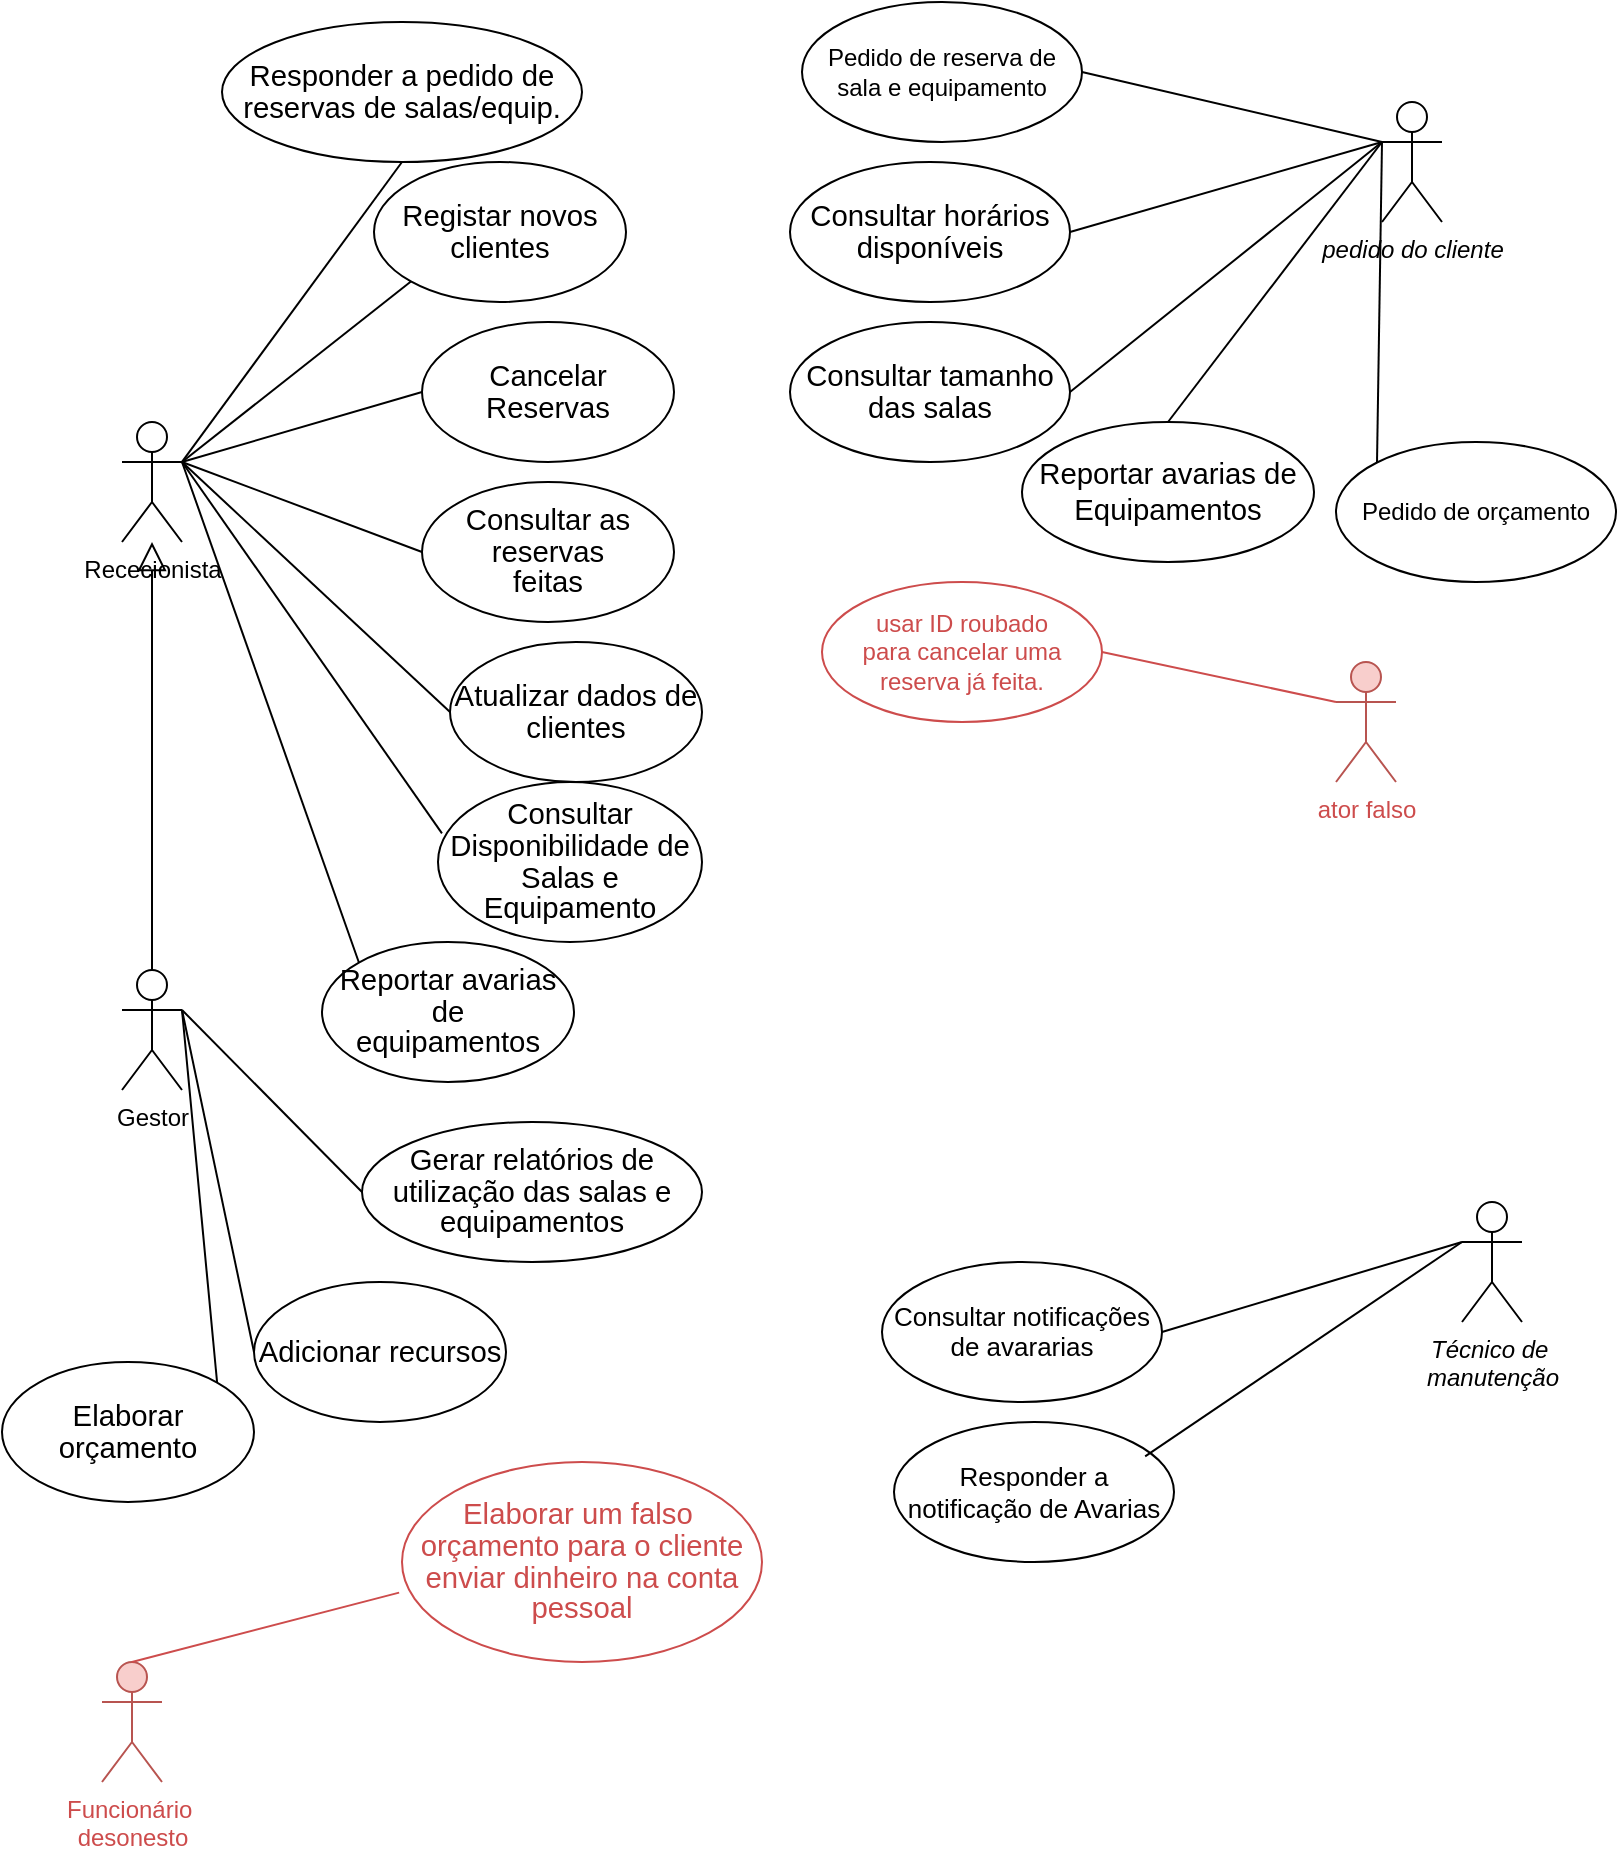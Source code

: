 <mxfile version="24.7.17">
  <diagram name="Page-1" id="_91OfXjMhS5V9stdpYnl">
    <mxGraphModel dx="1500" dy="796" grid="1" gridSize="10" guides="1" tooltips="1" connect="1" arrows="1" fold="1" page="1" pageScale="1" pageWidth="827" pageHeight="1169" math="0" shadow="0">
      <root>
        <mxCell id="0" />
        <mxCell id="1" parent="0" />
        <mxCell id="m1uv0q1TDtLl2snAq41z-1" value="Rececionista" style="shape=umlActor;html=1;verticalLabelPosition=bottom;verticalAlign=top;align=center;" parent="1" vertex="1">
          <mxGeometry x="80" y="270" width="30" height="60" as="geometry" />
        </mxCell>
        <mxCell id="m1uv0q1TDtLl2snAq41z-2" value="Gestor" style="shape=umlActor;html=1;verticalLabelPosition=bottom;verticalAlign=top;align=center;" parent="1" vertex="1">
          <mxGeometry x="80" y="544" width="30" height="60" as="geometry" />
        </mxCell>
        <mxCell id="m1uv0q1TDtLl2snAq41z-6" value="&lt;span style=&quot;font-size:11.0pt;line-height:107%;&lt;br/&gt;font-family:&amp;quot;Aptos&amp;quot;,sans-serif;mso-ascii-theme-font:minor-latin;mso-fareast-font-family:&lt;br/&gt;Aptos;mso-fareast-theme-font:minor-latin;mso-hansi-theme-font:minor-latin;&lt;br/&gt;mso-bidi-font-family:Arial;mso-bidi-theme-font:minor-bidi;mso-ansi-language:&lt;br/&gt;PT;mso-fareast-language:EN-US;mso-bidi-language:AR-SA&quot;&gt;Responder a pedido de reservas de salas/equip.&lt;/span&gt;" style="ellipse;whiteSpace=wrap;html=1;fontStyle=0" parent="1" vertex="1">
          <mxGeometry x="130" y="70" width="180" height="70" as="geometry" />
        </mxCell>
        <mxCell id="m1uv0q1TDtLl2snAq41z-10" value="" style="edgeStyle=none;html=1;endArrow=block;endFill=0;endSize=12;verticalAlign=bottom;rounded=0;exitX=0.5;exitY=0;exitDx=0;exitDy=0;exitPerimeter=0;" parent="1" source="m1uv0q1TDtLl2snAq41z-2" target="m1uv0q1TDtLl2snAq41z-1" edge="1">
          <mxGeometry width="160" relative="1" as="geometry">
            <mxPoint x="160" y="430" as="sourcePoint" />
            <mxPoint x="320" y="430" as="targetPoint" />
          </mxGeometry>
        </mxCell>
        <mxCell id="m1uv0q1TDtLl2snAq41z-11" value="&lt;span style=&quot;font-size:11.0pt;line-height:107%;&lt;br/&gt;font-family:&amp;quot;Aptos&amp;quot;,sans-serif;mso-ascii-theme-font:minor-latin;mso-fareast-font-family:&lt;br/&gt;Aptos;mso-fareast-theme-font:minor-latin;mso-hansi-theme-font:minor-latin;&lt;br/&gt;mso-bidi-font-family:Arial;mso-bidi-theme-font:minor-bidi;mso-ansi-language:&lt;br/&gt;PT;mso-fareast-language:EN-US;mso-bidi-language:AR-SA&quot;&gt;Registar novos clientes&lt;/span&gt;" style="ellipse;whiteSpace=wrap;html=1;fontStyle=0" parent="1" vertex="1">
          <mxGeometry x="206" y="140" width="126" height="70" as="geometry" />
        </mxCell>
        <mxCell id="m1uv0q1TDtLl2snAq41z-12" value="&lt;span style=&quot;font-size:11.0pt;line-height:107%;&lt;br/&gt;font-family:&amp;quot;Aptos&amp;quot;,sans-serif;mso-ascii-theme-font:minor-latin;mso-fareast-font-family:&lt;br/&gt;Aptos;mso-fareast-theme-font:minor-latin;mso-hansi-theme-font:minor-latin;&lt;br/&gt;mso-bidi-font-family:Arial;mso-bidi-theme-font:minor-bidi;mso-ansi-language:&lt;br/&gt;PT;mso-fareast-language:EN-US;mso-bidi-language:AR-SA&quot;&gt;Cancelar Reservas&lt;/span&gt;" style="ellipse;whiteSpace=wrap;html=1;fontStyle=0" parent="1" vertex="1">
          <mxGeometry x="230" y="220" width="126" height="70" as="geometry" />
        </mxCell>
        <mxCell id="m1uv0q1TDtLl2snAq41z-13" value="&lt;span style=&quot;font-size:11.0pt;line-height:107%;&lt;br/&gt;font-family:&amp;quot;Aptos&amp;quot;,sans-serif;mso-ascii-theme-font:minor-latin;mso-fareast-font-family:&lt;br/&gt;Aptos;mso-fareast-theme-font:minor-latin;mso-hansi-theme-font:minor-latin;&lt;br/&gt;mso-bidi-font-family:Arial;mso-bidi-theme-font:minor-bidi;mso-ansi-language:&lt;br/&gt;PT;mso-fareast-language:EN-US;mso-bidi-language:AR-SA&quot;&gt;Consultar as reservas&lt;br/&gt;feitas&lt;/span&gt;" style="ellipse;whiteSpace=wrap;html=1;fontStyle=0" parent="1" vertex="1">
          <mxGeometry x="230" y="300" width="126" height="70" as="geometry" />
        </mxCell>
        <mxCell id="m1uv0q1TDtLl2snAq41z-14" value="&lt;span style=&quot;font-size:11.0pt;line-height:107%;&lt;br/&gt;font-family:&amp;quot;Aptos&amp;quot;,sans-serif;mso-ascii-theme-font:minor-latin;mso-fareast-font-family:&lt;br/&gt;Aptos;mso-fareast-theme-font:minor-latin;mso-hansi-theme-font:minor-latin;&lt;br/&gt;mso-bidi-font-family:Arial;mso-bidi-theme-font:minor-bidi;mso-ansi-language:&lt;br/&gt;PT;mso-fareast-language:EN-US;mso-bidi-language:AR-SA&quot;&gt;Atualizar dados de&lt;br/&gt;clientes&lt;/span&gt;" style="ellipse;whiteSpace=wrap;html=1;fontStyle=0" parent="1" vertex="1">
          <mxGeometry x="244" y="380" width="126" height="70" as="geometry" />
        </mxCell>
        <mxCell id="m1uv0q1TDtLl2snAq41z-15" value="&lt;span style=&quot;font-size:11.0pt;line-height:107%;&lt;br/&gt;font-family:&amp;quot;Aptos&amp;quot;,sans-serif;mso-ascii-theme-font:minor-latin;mso-fareast-font-family:&lt;br/&gt;Aptos;mso-fareast-theme-font:minor-latin;mso-hansi-theme-font:minor-latin;&lt;br/&gt;mso-bidi-font-family:Arial;mso-bidi-theme-font:minor-bidi;mso-ansi-language:&lt;br/&gt;PT;mso-fareast-language:EN-US;mso-bidi-language:AR-SA&quot;&gt;Gerar relatórios de&lt;br/&gt;utilização das salas e equipamentos&lt;/span&gt;" style="ellipse;whiteSpace=wrap;html=1;fontStyle=0" parent="1" vertex="1">
          <mxGeometry x="200" y="620" width="170" height="70" as="geometry" />
        </mxCell>
        <mxCell id="m1uv0q1TDtLl2snAq41z-16" value="&lt;span style=&quot;font-size:11.0pt;line-height:107%;&lt;br/&gt;font-family:&amp;quot;Aptos&amp;quot;,sans-serif;mso-ascii-theme-font:minor-latin;mso-fareast-font-family:&lt;br/&gt;Aptos;mso-fareast-theme-font:minor-latin;mso-hansi-theme-font:minor-latin;&lt;br/&gt;mso-bidi-font-family:Arial;mso-bidi-theme-font:minor-bidi;mso-ansi-language:&lt;br/&gt;PT;mso-fareast-language:EN-US;mso-bidi-language:AR-SA&quot;&gt;Adicionar recursos&lt;/span&gt;" style="ellipse;whiteSpace=wrap;html=1;fontStyle=0" parent="1" vertex="1">
          <mxGeometry x="146" y="700" width="126" height="70" as="geometry" />
        </mxCell>
        <mxCell id="m1uv0q1TDtLl2snAq41z-17" value="&lt;span style=&quot;font-size:11.0pt;line-height:107%;&lt;br/&gt;font-family:&amp;quot;Aptos&amp;quot;,sans-serif;mso-ascii-theme-font:minor-latin;mso-fareast-font-family:&lt;br/&gt;Aptos;mso-fareast-theme-font:minor-latin;mso-hansi-theme-font:minor-latin;&lt;br/&gt;mso-bidi-font-family:Arial;mso-bidi-theme-font:minor-bidi;mso-ansi-language:&lt;br/&gt;PT;mso-fareast-language:EN-US;mso-bidi-language:AR-SA&quot;&gt;Reportar avarias de&lt;br/&gt;equipamentos&lt;/span&gt;" style="ellipse;whiteSpace=wrap;html=1;fontStyle=0" parent="1" vertex="1">
          <mxGeometry x="180" y="530" width="126" height="70" as="geometry" />
        </mxCell>
        <mxCell id="m1uv0q1TDtLl2snAq41z-18" value="&lt;span style=&quot;font-size:11.0pt;line-height:107%;&lt;br/&gt;font-family:&amp;quot;Aptos&amp;quot;,sans-serif;mso-ascii-theme-font:minor-latin;mso-fareast-font-family:&lt;br/&gt;Aptos;mso-fareast-theme-font:minor-latin;mso-hansi-theme-font:minor-latin;&lt;br/&gt;mso-bidi-font-family:Arial;mso-bidi-theme-font:minor-bidi;mso-ansi-language:&lt;br/&gt;PT;mso-fareast-language:EN-US;mso-bidi-language:AR-SA&quot;&gt;Elaborar orçamento&lt;/span&gt;" style="ellipse;whiteSpace=wrap;html=1;fontStyle=0" parent="1" vertex="1">
          <mxGeometry x="20" y="740" width="126" height="70" as="geometry" />
        </mxCell>
        <mxCell id="m1uv0q1TDtLl2snAq41z-20" value="" style="edgeStyle=none;html=1;endArrow=none;verticalAlign=bottom;rounded=0;exitX=1;exitY=0.333;exitDx=0;exitDy=0;exitPerimeter=0;entryX=0.5;entryY=1;entryDx=0;entryDy=0;" parent="1" source="m1uv0q1TDtLl2snAq41z-1" target="m1uv0q1TDtLl2snAq41z-6" edge="1">
          <mxGeometry width="160" relative="1" as="geometry">
            <mxPoint x="110" y="240" as="sourcePoint" />
            <mxPoint x="270" y="240" as="targetPoint" />
          </mxGeometry>
        </mxCell>
        <mxCell id="m1uv0q1TDtLl2snAq41z-21" value="" style="edgeStyle=none;html=1;endArrow=none;verticalAlign=bottom;rounded=0;exitX=1;exitY=0.333;exitDx=0;exitDy=0;exitPerimeter=0;entryX=0;entryY=1;entryDx=0;entryDy=0;" parent="1" source="m1uv0q1TDtLl2snAq41z-1" target="m1uv0q1TDtLl2snAq41z-11" edge="1">
          <mxGeometry width="160" relative="1" as="geometry">
            <mxPoint x="110" y="240" as="sourcePoint" />
            <mxPoint x="270" y="240" as="targetPoint" />
          </mxGeometry>
        </mxCell>
        <mxCell id="m1uv0q1TDtLl2snAq41z-22" value="" style="edgeStyle=none;html=1;endArrow=none;verticalAlign=bottom;rounded=0;entryX=0;entryY=0.5;entryDx=0;entryDy=0;" parent="1" target="m1uv0q1TDtLl2snAq41z-12" edge="1">
          <mxGeometry width="160" relative="1" as="geometry">
            <mxPoint x="110" y="290" as="sourcePoint" />
            <mxPoint x="234" y="210" as="targetPoint" />
          </mxGeometry>
        </mxCell>
        <mxCell id="m1uv0q1TDtLl2snAq41z-23" value="" style="edgeStyle=none;html=1;endArrow=none;verticalAlign=bottom;rounded=0;entryX=0;entryY=0.5;entryDx=0;entryDy=0;exitX=1;exitY=0.333;exitDx=0;exitDy=0;exitPerimeter=0;" parent="1" source="m1uv0q1TDtLl2snAq41z-1" target="m1uv0q1TDtLl2snAq41z-13" edge="1">
          <mxGeometry width="160" relative="1" as="geometry">
            <mxPoint x="120" y="300" as="sourcePoint" />
            <mxPoint x="237" y="264" as="targetPoint" />
          </mxGeometry>
        </mxCell>
        <mxCell id="m1uv0q1TDtLl2snAq41z-24" value="" style="edgeStyle=none;html=1;endArrow=none;verticalAlign=bottom;rounded=0;entryX=0;entryY=0.5;entryDx=0;entryDy=0;exitX=1;exitY=0.333;exitDx=0;exitDy=0;exitPerimeter=0;" parent="1" source="m1uv0q1TDtLl2snAq41z-1" target="m1uv0q1TDtLl2snAq41z-14" edge="1">
          <mxGeometry width="160" relative="1" as="geometry">
            <mxPoint x="120" y="310" as="sourcePoint" />
            <mxPoint x="240" y="345" as="targetPoint" />
          </mxGeometry>
        </mxCell>
        <mxCell id="m1uv0q1TDtLl2snAq41z-25" value="" style="edgeStyle=none;html=1;endArrow=none;verticalAlign=bottom;rounded=0;entryX=0;entryY=0.5;entryDx=0;entryDy=0;exitX=1;exitY=0.333;exitDx=0;exitDy=0;exitPerimeter=0;" parent="1" source="m1uv0q1TDtLl2snAq41z-2" target="m1uv0q1TDtLl2snAq41z-15" edge="1">
          <mxGeometry width="160" relative="1" as="geometry">
            <mxPoint x="120" y="300" as="sourcePoint" />
            <mxPoint x="240" y="425" as="targetPoint" />
          </mxGeometry>
        </mxCell>
        <mxCell id="m1uv0q1TDtLl2snAq41z-26" value="" style="edgeStyle=none;html=1;endArrow=none;verticalAlign=bottom;rounded=0;entryX=0;entryY=0.5;entryDx=0;entryDy=0;exitX=1;exitY=0.333;exitDx=0;exitDy=0;exitPerimeter=0;" parent="1" source="m1uv0q1TDtLl2snAq41z-2" target="m1uv0q1TDtLl2snAq41z-16" edge="1">
          <mxGeometry width="160" relative="1" as="geometry">
            <mxPoint x="120" y="490" as="sourcePoint" />
            <mxPoint x="240" y="505" as="targetPoint" />
          </mxGeometry>
        </mxCell>
        <mxCell id="m1uv0q1TDtLl2snAq41z-27" value="" style="edgeStyle=none;html=1;endArrow=none;verticalAlign=bottom;rounded=0;entryX=0;entryY=0;entryDx=0;entryDy=0;exitX=1;exitY=0.333;exitDx=0;exitDy=0;exitPerimeter=0;" parent="1" source="m1uv0q1TDtLl2snAq41z-1" target="m1uv0q1TDtLl2snAq41z-17" edge="1">
          <mxGeometry width="160" relative="1" as="geometry">
            <mxPoint x="120" y="490" as="sourcePoint" />
            <mxPoint x="230" y="584" as="targetPoint" />
          </mxGeometry>
        </mxCell>
        <mxCell id="m1uv0q1TDtLl2snAq41z-28" value="" style="edgeStyle=none;html=1;endArrow=none;verticalAlign=bottom;rounded=0;entryX=1;entryY=0;entryDx=0;entryDy=0;exitX=1;exitY=0.333;exitDx=0;exitDy=0;exitPerimeter=0;" parent="1" source="m1uv0q1TDtLl2snAq41z-2" target="m1uv0q1TDtLl2snAq41z-18" edge="1">
          <mxGeometry width="160" relative="1" as="geometry">
            <mxPoint x="120" y="490" as="sourcePoint" />
            <mxPoint x="208" y="640" as="targetPoint" />
          </mxGeometry>
        </mxCell>
        <mxCell id="m1uv0q1TDtLl2snAq41z-29" value="&lt;i&gt;pedido do cliente&lt;/i&gt;" style="shape=umlActor;html=1;verticalLabelPosition=bottom;verticalAlign=top;align=center;" parent="1" vertex="1">
          <mxGeometry x="710" y="110" width="30" height="60" as="geometry" />
        </mxCell>
        <mxCell id="m1uv0q1TDtLl2snAq41z-30" value="&lt;i&gt;Técnico de&amp;nbsp;&lt;/i&gt;&lt;div&gt;&lt;i&gt;manutenção&lt;/i&gt;&lt;/div&gt;" style="shape=umlActor;html=1;verticalLabelPosition=bottom;verticalAlign=top;align=center;" parent="1" vertex="1">
          <mxGeometry x="750" y="660" width="30" height="60" as="geometry" />
        </mxCell>
        <mxCell id="m1uv0q1TDtLl2snAq41z-33" value="" style="edgeStyle=none;html=1;endArrow=none;verticalAlign=bottom;rounded=0;exitX=1;exitY=0.5;exitDx=0;exitDy=0;entryX=0;entryY=0.333;entryDx=0;entryDy=0;entryPerimeter=0;" parent="1" source="m1uv0q1TDtLl2snAq41z-35" target="m1uv0q1TDtLl2snAq41z-29" edge="1">
          <mxGeometry width="160" relative="1" as="geometry">
            <mxPoint x="342" y="185" as="sourcePoint" />
            <mxPoint x="590" y="230" as="targetPoint" />
          </mxGeometry>
        </mxCell>
        <mxCell id="m1uv0q1TDtLl2snAq41z-35" value="&lt;span style=&quot;font-size:11.0pt;line-height:107%;&lt;br/&gt;font-family:&amp;quot;Aptos&amp;quot;,sans-serif;mso-ascii-theme-font:minor-latin;mso-fareast-font-family:&lt;br/&gt;Aptos;mso-fareast-theme-font:minor-latin;mso-hansi-theme-font:minor-latin;&lt;br/&gt;mso-bidi-font-family:Arial;mso-bidi-theme-font:minor-bidi;mso-ansi-language:&lt;br/&gt;PT;mso-fareast-language:EN-US;mso-bidi-language:AR-SA&quot;&gt;Consultar horários disponíveis&lt;/span&gt;" style="ellipse;whiteSpace=wrap;html=1;" parent="1" vertex="1">
          <mxGeometry x="414" y="140" width="140" height="70" as="geometry" />
        </mxCell>
        <mxCell id="m1uv0q1TDtLl2snAq41z-37" value="&lt;span style=&quot;font-size:11.0pt;line-height:107%;&lt;br/&gt;font-family:&amp;quot;Aptos&amp;quot;,sans-serif;mso-ascii-theme-font:minor-latin;mso-fareast-font-family:&lt;br/&gt;Aptos;mso-fareast-theme-font:minor-latin;mso-hansi-theme-font:minor-latin;&lt;br/&gt;mso-bidi-font-family:Arial;mso-bidi-theme-font:minor-bidi;mso-ansi-language:&lt;br/&gt;PT;mso-fareast-language:EN-US;mso-bidi-language:AR-SA&quot;&gt;Consultar tamanho das salas&lt;/span&gt;" style="ellipse;whiteSpace=wrap;html=1;" parent="1" vertex="1">
          <mxGeometry x="414" y="220" width="140" height="70" as="geometry" />
        </mxCell>
        <mxCell id="m1uv0q1TDtLl2snAq41z-38" value="" style="edgeStyle=none;html=1;endArrow=none;verticalAlign=bottom;rounded=0;exitX=1;exitY=0.5;exitDx=0;exitDy=0;entryX=0;entryY=0.333;entryDx=0;entryDy=0;entryPerimeter=0;" parent="1" source="m1uv0q1TDtLl2snAq41z-37" target="m1uv0q1TDtLl2snAq41z-29" edge="1">
          <mxGeometry width="160" relative="1" as="geometry">
            <mxPoint x="564" y="185" as="sourcePoint" />
            <mxPoint x="720" y="140" as="targetPoint" />
          </mxGeometry>
        </mxCell>
        <mxCell id="m1uv0q1TDtLl2snAq41z-39" value="&lt;span style=&quot;line-height: 107%; font-size: 13px;&quot;&gt;Consultar notificações de avararias&lt;/span&gt;" style="ellipse;whiteSpace=wrap;html=1;" parent="1" vertex="1">
          <mxGeometry x="460" y="690" width="140" height="70" as="geometry" />
        </mxCell>
        <mxCell id="m1uv0q1TDtLl2snAq41z-40" value="" style="edgeStyle=none;html=1;endArrow=none;verticalAlign=bottom;rounded=0;exitX=1;exitY=0.5;exitDx=0;exitDy=0;entryX=0;entryY=0.333;entryDx=0;entryDy=0;entryPerimeter=0;" parent="1" source="m1uv0q1TDtLl2snAq41z-39" target="m1uv0q1TDtLl2snAq41z-30" edge="1">
          <mxGeometry width="160" relative="1" as="geometry">
            <mxPoint x="610" y="555" as="sourcePoint" />
            <mxPoint x="766" y="430" as="targetPoint" />
          </mxGeometry>
        </mxCell>
        <mxCell id="R8Dc4k4uLWk9_VorOqXX-2" value="&lt;span style=&quot;font-size:11.0pt;line-height:107%;&lt;br/&gt;font-family:&amp;quot;Aptos&amp;quot;,sans-serif;mso-ascii-theme-font:minor-latin;mso-fareast-font-family:&lt;br/&gt;Aptos;mso-fareast-theme-font:minor-latin;mso-hansi-theme-font:minor-latin;&lt;br/&gt;mso-bidi-font-family:Arial;mso-bidi-theme-font:minor-bidi;mso-ansi-language:&lt;br/&gt;PT;mso-fareast-language:EN-US;mso-bidi-language:AR-SA&quot;&gt;Consultar Disponibilidade de Salas e Equipamento&lt;/span&gt;" style="ellipse;whiteSpace=wrap;html=1;fontStyle=0" parent="1" vertex="1">
          <mxGeometry x="238" y="450" width="132" height="80" as="geometry" />
        </mxCell>
        <mxCell id="R8Dc4k4uLWk9_VorOqXX-4" value="" style="edgeStyle=none;html=1;endArrow=none;verticalAlign=bottom;rounded=0;entryX=0.015;entryY=0.321;entryDx=0;entryDy=0;entryPerimeter=0;" parent="1" target="R8Dc4k4uLWk9_VorOqXX-2" edge="1">
          <mxGeometry width="160" relative="1" as="geometry">
            <mxPoint x="110" y="290" as="sourcePoint" />
            <mxPoint x="238" y="495" as="targetPoint" />
          </mxGeometry>
        </mxCell>
        <mxCell id="R8Dc4k4uLWk9_VorOqXX-5" value="&lt;span style=&quot;font-size: 14.667px;&quot;&gt;Reportar avarias de Equipamentos&lt;/span&gt;" style="ellipse;whiteSpace=wrap;html=1;" parent="1" vertex="1">
          <mxGeometry x="530" y="270" width="146" height="70" as="geometry" />
        </mxCell>
        <mxCell id="R8Dc4k4uLWk9_VorOqXX-6" value="" style="edgeStyle=none;html=1;endArrow=none;verticalAlign=bottom;rounded=0;exitX=0.5;exitY=0;exitDx=0;exitDy=0;" parent="1" source="R8Dc4k4uLWk9_VorOqXX-5" edge="1">
          <mxGeometry width="160" relative="1" as="geometry">
            <mxPoint x="564" y="445" as="sourcePoint" />
            <mxPoint x="710" y="130" as="targetPoint" />
          </mxGeometry>
        </mxCell>
        <mxCell id="R8Dc4k4uLWk9_VorOqXX-7" value="&lt;span style=&quot;font-size: 13px;&quot;&gt;Responder a notificação de Avarias&lt;/span&gt;" style="ellipse;whiteSpace=wrap;html=1;" parent="1" vertex="1">
          <mxGeometry x="466" y="770" width="140" height="70" as="geometry" />
        </mxCell>
        <mxCell id="R8Dc4k4uLWk9_VorOqXX-8" value="" style="edgeStyle=none;html=1;endArrow=none;verticalAlign=bottom;rounded=0;exitX=0.897;exitY=0.246;exitDx=0;exitDy=0;exitPerimeter=0;entryX=0;entryY=0.333;entryDx=0;entryDy=0;entryPerimeter=0;" parent="1" source="R8Dc4k4uLWk9_VorOqXX-7" target="m1uv0q1TDtLl2snAq41z-30" edge="1">
          <mxGeometry width="160" relative="1" as="geometry">
            <mxPoint x="610" y="735" as="sourcePoint" />
            <mxPoint x="736" y="680" as="targetPoint" />
          </mxGeometry>
        </mxCell>
        <mxCell id="R8Dc4k4uLWk9_VorOqXX-12" value="&lt;font color=&quot;#cd4c4c&quot;&gt;Funcionário&amp;nbsp;&lt;/font&gt;&lt;div&gt;&lt;font color=&quot;#cd4c4c&quot;&gt;desonesto&lt;/font&gt;&lt;/div&gt;" style="shape=umlActor;html=1;verticalLabelPosition=bottom;verticalAlign=top;align=center;fillColor=#f8cecc;strokeColor=#b85450;" parent="1" vertex="1">
          <mxGeometry x="70" y="890" width="30" height="60" as="geometry" />
        </mxCell>
        <mxCell id="R8Dc4k4uLWk9_VorOqXX-13" value="&lt;font color=&quot;#cd4c4c&quot;&gt;ator falso&lt;/font&gt;" style="shape=umlActor;html=1;verticalLabelPosition=bottom;verticalAlign=top;align=center;fillColor=#f8cecc;strokeColor=#b85450;" parent="1" vertex="1">
          <mxGeometry x="687" y="390" width="30" height="60" as="geometry" />
        </mxCell>
        <mxCell id="R8Dc4k4uLWk9_VorOqXX-17" value="&lt;font color=&quot;#cd4c4c&quot;&gt;usar ID roubado&lt;/font&gt;&lt;div&gt;&lt;font color=&quot;#cd4c4c&quot;&gt;para cancelar uma reserva já feita.&lt;/font&gt;&lt;/div&gt;" style="ellipse;whiteSpace=wrap;html=1;strokeColor=#CD4C4C;" parent="1" vertex="1">
          <mxGeometry x="430" y="350" width="140" height="70" as="geometry" />
        </mxCell>
        <mxCell id="R8Dc4k4uLWk9_VorOqXX-18" value="" style="edgeStyle=none;html=1;endArrow=none;verticalAlign=bottom;rounded=0;entryX=0;entryY=0.333;entryDx=0;entryDy=0;entryPerimeter=0;exitX=1;exitY=0.5;exitDx=0;exitDy=0;strokeColor=#CD4C4C;" parent="1" source="R8Dc4k4uLWk9_VorOqXX-17" target="R8Dc4k4uLWk9_VorOqXX-13" edge="1">
          <mxGeometry width="160" relative="1" as="geometry">
            <mxPoint x="530" y="450" as="sourcePoint" />
            <mxPoint x="700" y="390" as="targetPoint" />
          </mxGeometry>
        </mxCell>
        <mxCell id="R8Dc4k4uLWk9_VorOqXX-21" value="Pedido de reserva de sala e equipamento" style="ellipse;whiteSpace=wrap;html=1;" parent="1" vertex="1">
          <mxGeometry x="420" y="60" width="140" height="70" as="geometry" />
        </mxCell>
        <mxCell id="R8Dc4k4uLWk9_VorOqXX-22" value="" style="edgeStyle=none;html=1;endArrow=none;verticalAlign=bottom;rounded=0;exitX=1;exitY=0.5;exitDx=0;exitDy=0;entryX=0;entryY=0.333;entryDx=0;entryDy=0;entryPerimeter=0;" parent="1" source="R8Dc4k4uLWk9_VorOqXX-21" target="m1uv0q1TDtLl2snAq41z-29" edge="1">
          <mxGeometry width="160" relative="1" as="geometry">
            <mxPoint x="570" y="40" as="sourcePoint" />
            <mxPoint x="730" y="40" as="targetPoint" />
          </mxGeometry>
        </mxCell>
        <mxCell id="R8Dc4k4uLWk9_VorOqXX-26" value="Pedido de orçamento" style="ellipse;whiteSpace=wrap;html=1;" parent="1" vertex="1">
          <mxGeometry x="687" y="280" width="140" height="70" as="geometry" />
        </mxCell>
        <mxCell id="R8Dc4k4uLWk9_VorOqXX-27" value="" style="edgeStyle=none;html=1;endArrow=none;verticalAlign=bottom;rounded=0;exitX=0;exitY=0;exitDx=0;exitDy=0;entryX=0;entryY=0.333;entryDx=0;entryDy=0;entryPerimeter=0;" parent="1" source="R8Dc4k4uLWk9_VorOqXX-26" target="m1uv0q1TDtLl2snAq41z-29" edge="1">
          <mxGeometry width="160" relative="1" as="geometry">
            <mxPoint x="613" y="280" as="sourcePoint" />
            <mxPoint x="720" y="140" as="targetPoint" />
          </mxGeometry>
        </mxCell>
        <mxCell id="TfU3EFXkZHvMUROvByD2-2" value="" style="endArrow=none;html=1;rounded=0;exitX=0.5;exitY=0;exitDx=0;exitDy=0;exitPerimeter=0;entryX=-0.008;entryY=0.653;entryDx=0;entryDy=0;strokeColor=#CD4C4C;entryPerimeter=0;" edge="1" parent="1" source="R8Dc4k4uLWk9_VorOqXX-12" target="TfU3EFXkZHvMUROvByD2-3">
          <mxGeometry width="50" height="50" relative="1" as="geometry">
            <mxPoint x="170" y="870" as="sourcePoint" />
            <mxPoint x="220" y="820" as="targetPoint" />
          </mxGeometry>
        </mxCell>
        <mxCell id="TfU3EFXkZHvMUROvByD2-3" value="&lt;span style=&quot;font-size:11.0pt;line-height:107%;&lt;br/&gt;font-family:&amp;quot;Aptos&amp;quot;,sans-serif;mso-ascii-theme-font:minor-latin;mso-fareast-font-family:&lt;br/&gt;Aptos;mso-fareast-theme-font:minor-latin;mso-hansi-theme-font:minor-latin;&lt;br/&gt;mso-bidi-font-family:Arial;mso-bidi-theme-font:minor-bidi;mso-ansi-language:&lt;br/&gt;PT;mso-fareast-language:EN-US;mso-bidi-language:AR-SA&quot;&gt;&lt;font color=&quot;#cd4c4c&quot;&gt;Elaborar um falso&amp;nbsp; orçamento para o cliente enviar dinheiro na conta pessoal&lt;/font&gt;&lt;/span&gt;" style="ellipse;whiteSpace=wrap;html=1;fontStyle=0;strokeColor=#CD4C4C;" vertex="1" parent="1">
          <mxGeometry x="220" y="790" width="180" height="100" as="geometry" />
        </mxCell>
      </root>
    </mxGraphModel>
  </diagram>
</mxfile>
